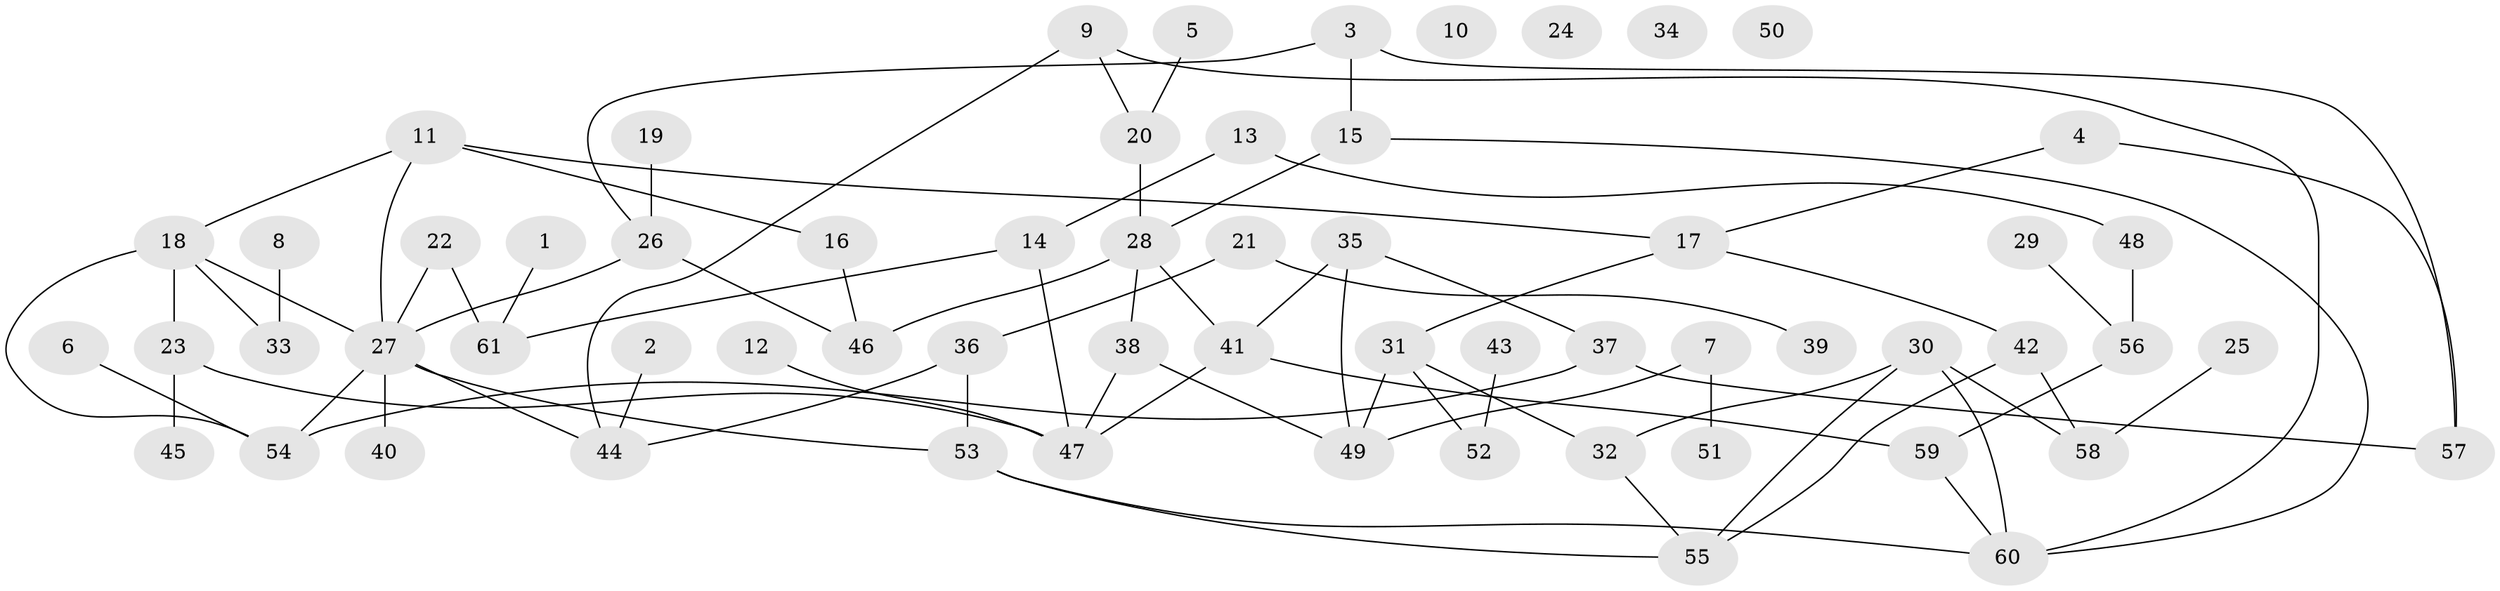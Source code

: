 // Generated by graph-tools (version 1.1) at 2025/12/03/09/25 04:12:54]
// undirected, 61 vertices, 79 edges
graph export_dot {
graph [start="1"]
  node [color=gray90,style=filled];
  1;
  2;
  3;
  4;
  5;
  6;
  7;
  8;
  9;
  10;
  11;
  12;
  13;
  14;
  15;
  16;
  17;
  18;
  19;
  20;
  21;
  22;
  23;
  24;
  25;
  26;
  27;
  28;
  29;
  30;
  31;
  32;
  33;
  34;
  35;
  36;
  37;
  38;
  39;
  40;
  41;
  42;
  43;
  44;
  45;
  46;
  47;
  48;
  49;
  50;
  51;
  52;
  53;
  54;
  55;
  56;
  57;
  58;
  59;
  60;
  61;
  1 -- 61;
  2 -- 44;
  3 -- 15;
  3 -- 26;
  3 -- 57;
  4 -- 17;
  4 -- 57;
  5 -- 20;
  6 -- 54;
  7 -- 49;
  7 -- 51;
  8 -- 33;
  9 -- 20;
  9 -- 44;
  9 -- 60;
  11 -- 16;
  11 -- 17;
  11 -- 18;
  11 -- 27;
  12 -- 47;
  13 -- 14;
  13 -- 48;
  14 -- 47;
  14 -- 61;
  15 -- 28;
  15 -- 60;
  16 -- 46;
  17 -- 31;
  17 -- 42;
  18 -- 23;
  18 -- 27;
  18 -- 33;
  18 -- 54;
  19 -- 26;
  20 -- 28;
  21 -- 36;
  21 -- 39;
  22 -- 27;
  22 -- 61;
  23 -- 45;
  23 -- 47;
  25 -- 58;
  26 -- 27;
  26 -- 46;
  27 -- 40;
  27 -- 44;
  27 -- 53;
  27 -- 54;
  28 -- 38;
  28 -- 41;
  28 -- 46;
  29 -- 56;
  30 -- 32;
  30 -- 55;
  30 -- 58;
  30 -- 60;
  31 -- 32;
  31 -- 49;
  31 -- 52;
  32 -- 55;
  35 -- 37;
  35 -- 41;
  35 -- 49;
  36 -- 44;
  36 -- 53;
  37 -- 54;
  37 -- 57;
  38 -- 47;
  38 -- 49;
  41 -- 47;
  41 -- 59;
  42 -- 55;
  42 -- 58;
  43 -- 52;
  48 -- 56;
  53 -- 55;
  53 -- 60;
  56 -- 59;
  59 -- 60;
}
